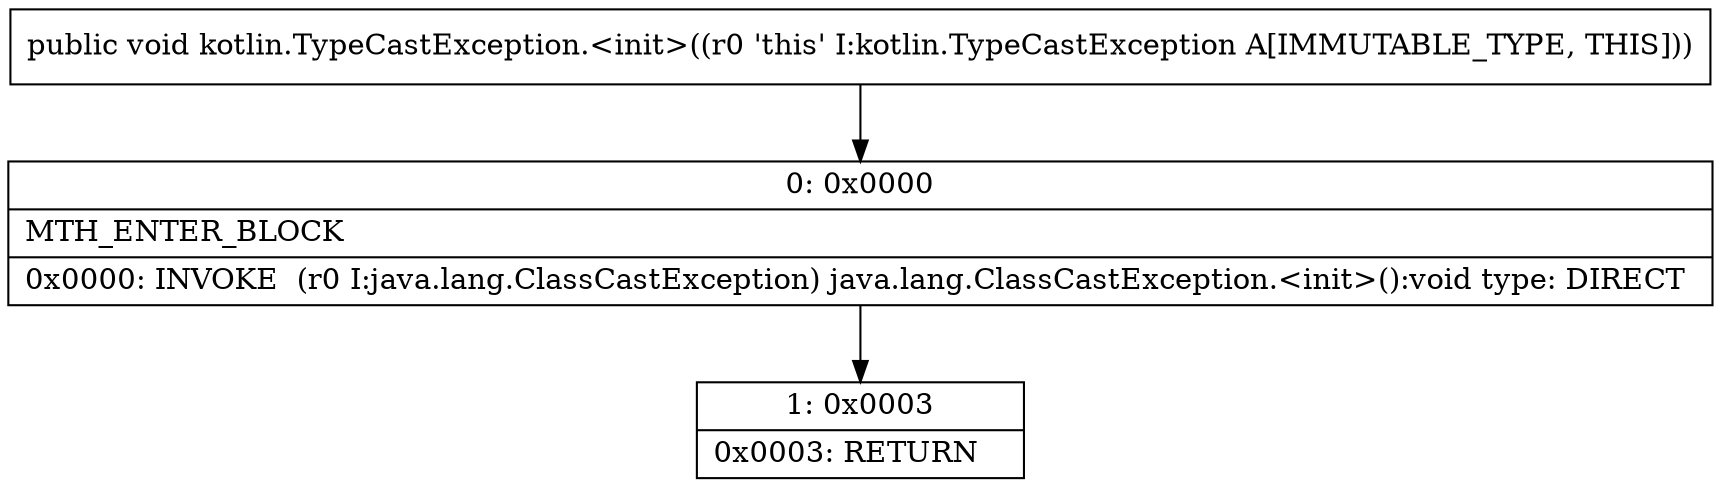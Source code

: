 digraph "CFG forkotlin.TypeCastException.\<init\>()V" {
Node_0 [shape=record,label="{0\:\ 0x0000|MTH_ENTER_BLOCK\l|0x0000: INVOKE  (r0 I:java.lang.ClassCastException) java.lang.ClassCastException.\<init\>():void type: DIRECT \l}"];
Node_1 [shape=record,label="{1\:\ 0x0003|0x0003: RETURN   \l}"];
MethodNode[shape=record,label="{public void kotlin.TypeCastException.\<init\>((r0 'this' I:kotlin.TypeCastException A[IMMUTABLE_TYPE, THIS])) }"];
MethodNode -> Node_0;
Node_0 -> Node_1;
}

